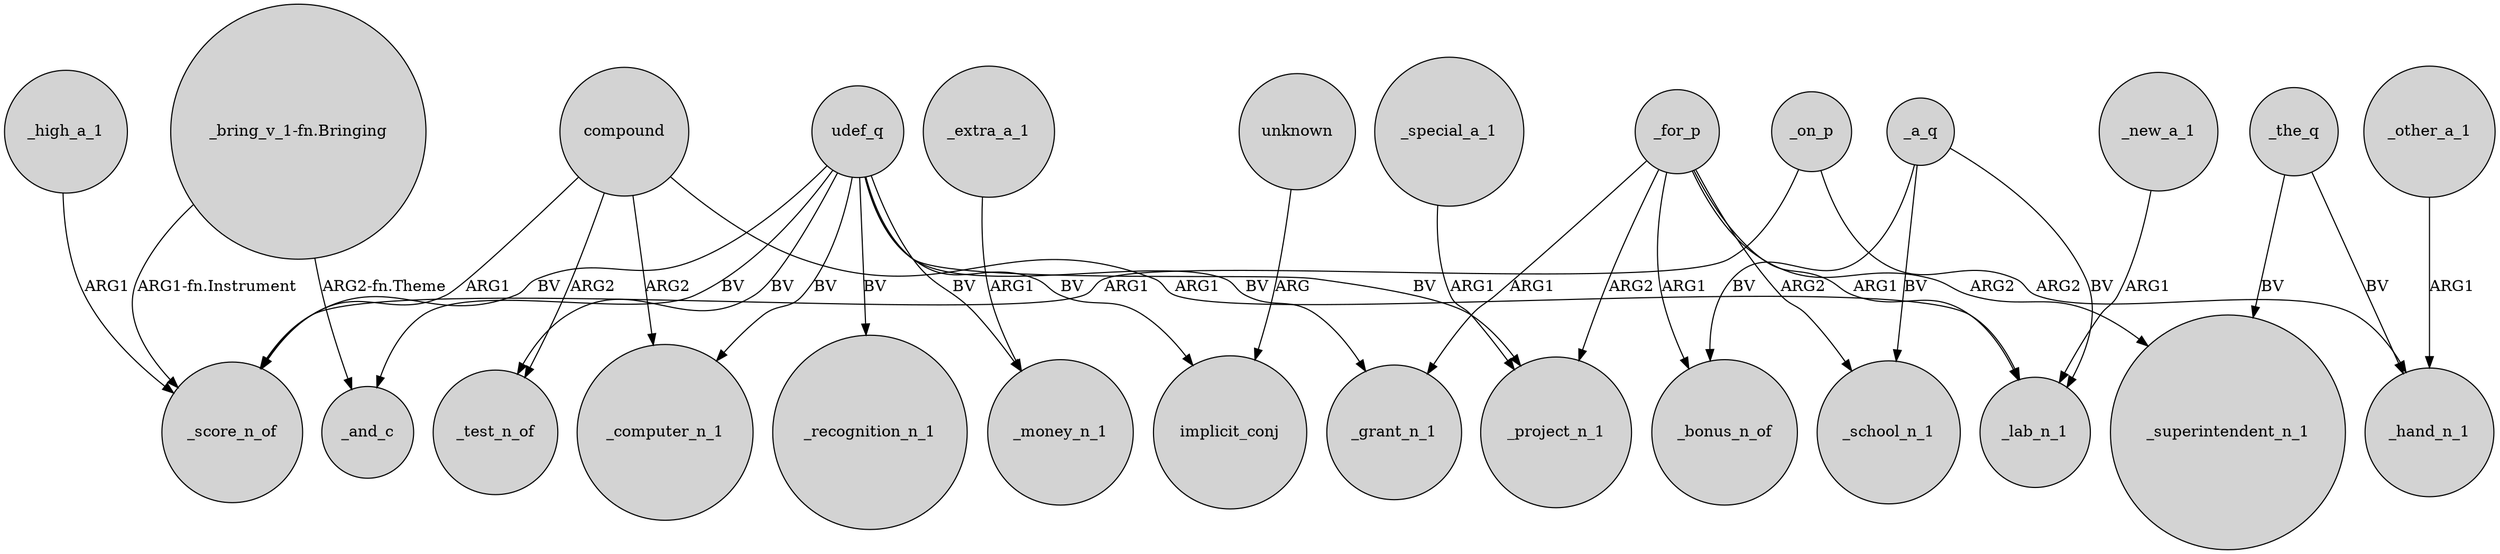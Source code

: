 digraph {
	node [shape=circle style=filled]
	compound -> _score_n_of [label=ARG1]
	udef_q -> _money_n_1 [label=BV]
	udef_q -> _recognition_n_1 [label=BV]
	udef_q -> _project_n_1 [label=BV]
	_high_a_1 -> _score_n_of [label=ARG1]
	unknown -> implicit_conj [label=ARG]
	udef_q -> _test_n_of [label=BV]
	compound -> _test_n_of [label=ARG2]
	_for_p -> _school_n_1 [label=ARG2]
	udef_q -> implicit_conj [label=BV]
	_for_p -> _project_n_1 [label=ARG2]
	udef_q -> _computer_n_1 [label=BV]
	_the_q -> _hand_n_1 [label=BV]
	compound -> _computer_n_1 [label=ARG2]
	_a_q -> _school_n_1 [label=BV]
	"_bring_v_1-fn.Bringing" -> _score_n_of [label="ARG1-fn.Instrument"]
	_other_a_1 -> _hand_n_1 [label=ARG1]
	compound -> _lab_n_1 [label=ARG1]
	_new_a_1 -> _lab_n_1 [label=ARG1]
	_for_p -> _superintendent_n_1 [label=ARG2]
	_a_q -> _bonus_n_of [label=BV]
	_for_p -> _bonus_n_of [label=ARG1]
	_special_a_1 -> _project_n_1 [label=ARG1]
	_for_p -> _grant_n_1 [label=ARG1]
	_extra_a_1 -> _money_n_1 [label=ARG1]
	_the_q -> _superintendent_n_1 [label=BV]
	udef_q -> _score_n_of [label=BV]
	_for_p -> _lab_n_1 [label=ARG1]
	_on_p -> _score_n_of [label=ARG1]
	"_bring_v_1-fn.Bringing" -> _and_c [label="ARG2-fn.Theme"]
	_on_p -> _hand_n_1 [label=ARG2]
	udef_q -> _and_c [label=BV]
	_a_q -> _lab_n_1 [label=BV]
	udef_q -> _grant_n_1 [label=BV]
}
